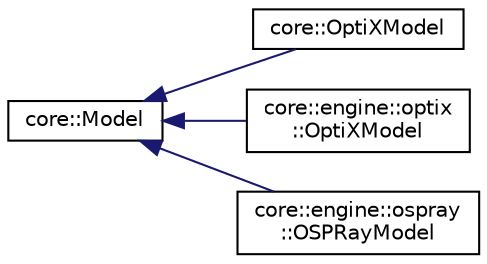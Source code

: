 digraph "Graphical Class Hierarchy"
{
 // LATEX_PDF_SIZE
  edge [fontname="Helvetica",fontsize="10",labelfontname="Helvetica",labelfontsize="10"];
  node [fontname="Helvetica",fontsize="10",shape=record];
  rankdir="LR";
  Node0 [label="core::Model",height=0.2,width=0.4,color="black", fillcolor="white", style="filled",URL="$d1/d11/classcore_1_1Model.html",tooltip="The abstract Model class holds the geometry attached to an asset of the scene (mesh,..."];
  Node0 -> Node1 [dir="back",color="midnightblue",fontsize="10",style="solid",fontname="Helvetica"];
  Node1 [label="core::OptiXModel",height=0.2,width=0.4,color="black", fillcolor="white", style="filled",URL="$d8/d72/classcore_1_1OptiXModel.html",tooltip=" "];
  Node0 -> Node2 [dir="back",color="midnightblue",fontsize="10",style="solid",fontname="Helvetica"];
  Node2 [label="core::engine::optix\l::OptiXModel",height=0.2,width=0.4,color="black", fillcolor="white", style="filled",URL="$db/d5a/classcore_1_1engine_1_1optix_1_1OptiXModel.html",tooltip=" "];
  Node0 -> Node3 [dir="back",color="midnightblue",fontsize="10",style="solid",fontname="Helvetica"];
  Node3 [label="core::engine::ospray\l::OSPRayModel",height=0.2,width=0.4,color="black", fillcolor="white", style="filled",URL="$d8/da0/classcore_1_1engine_1_1ospray_1_1OSPRayModel.html",tooltip=" "];
}
